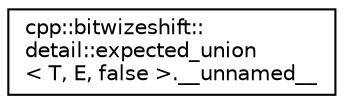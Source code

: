 digraph "Graphical Class Hierarchy"
{
  edge [fontname="Helvetica",fontsize="10",labelfontname="Helvetica",labelfontsize="10"];
  node [fontname="Helvetica",fontsize="10",shape=record];
  rankdir="LR";
  Node0 [label="cpp::bitwizeshift::\ldetail::expected_union\l\< T, E, false \>.__unnamed__",height=0.2,width=0.4,color="black", fillcolor="white", style="filled",URL="$df/d2d/unioncpp_1_1bitwizeshift_1_1detail_1_1expected__union_3_01_t_00_01_e_00_01false_01_4_8____unnamed____.html"];
}

